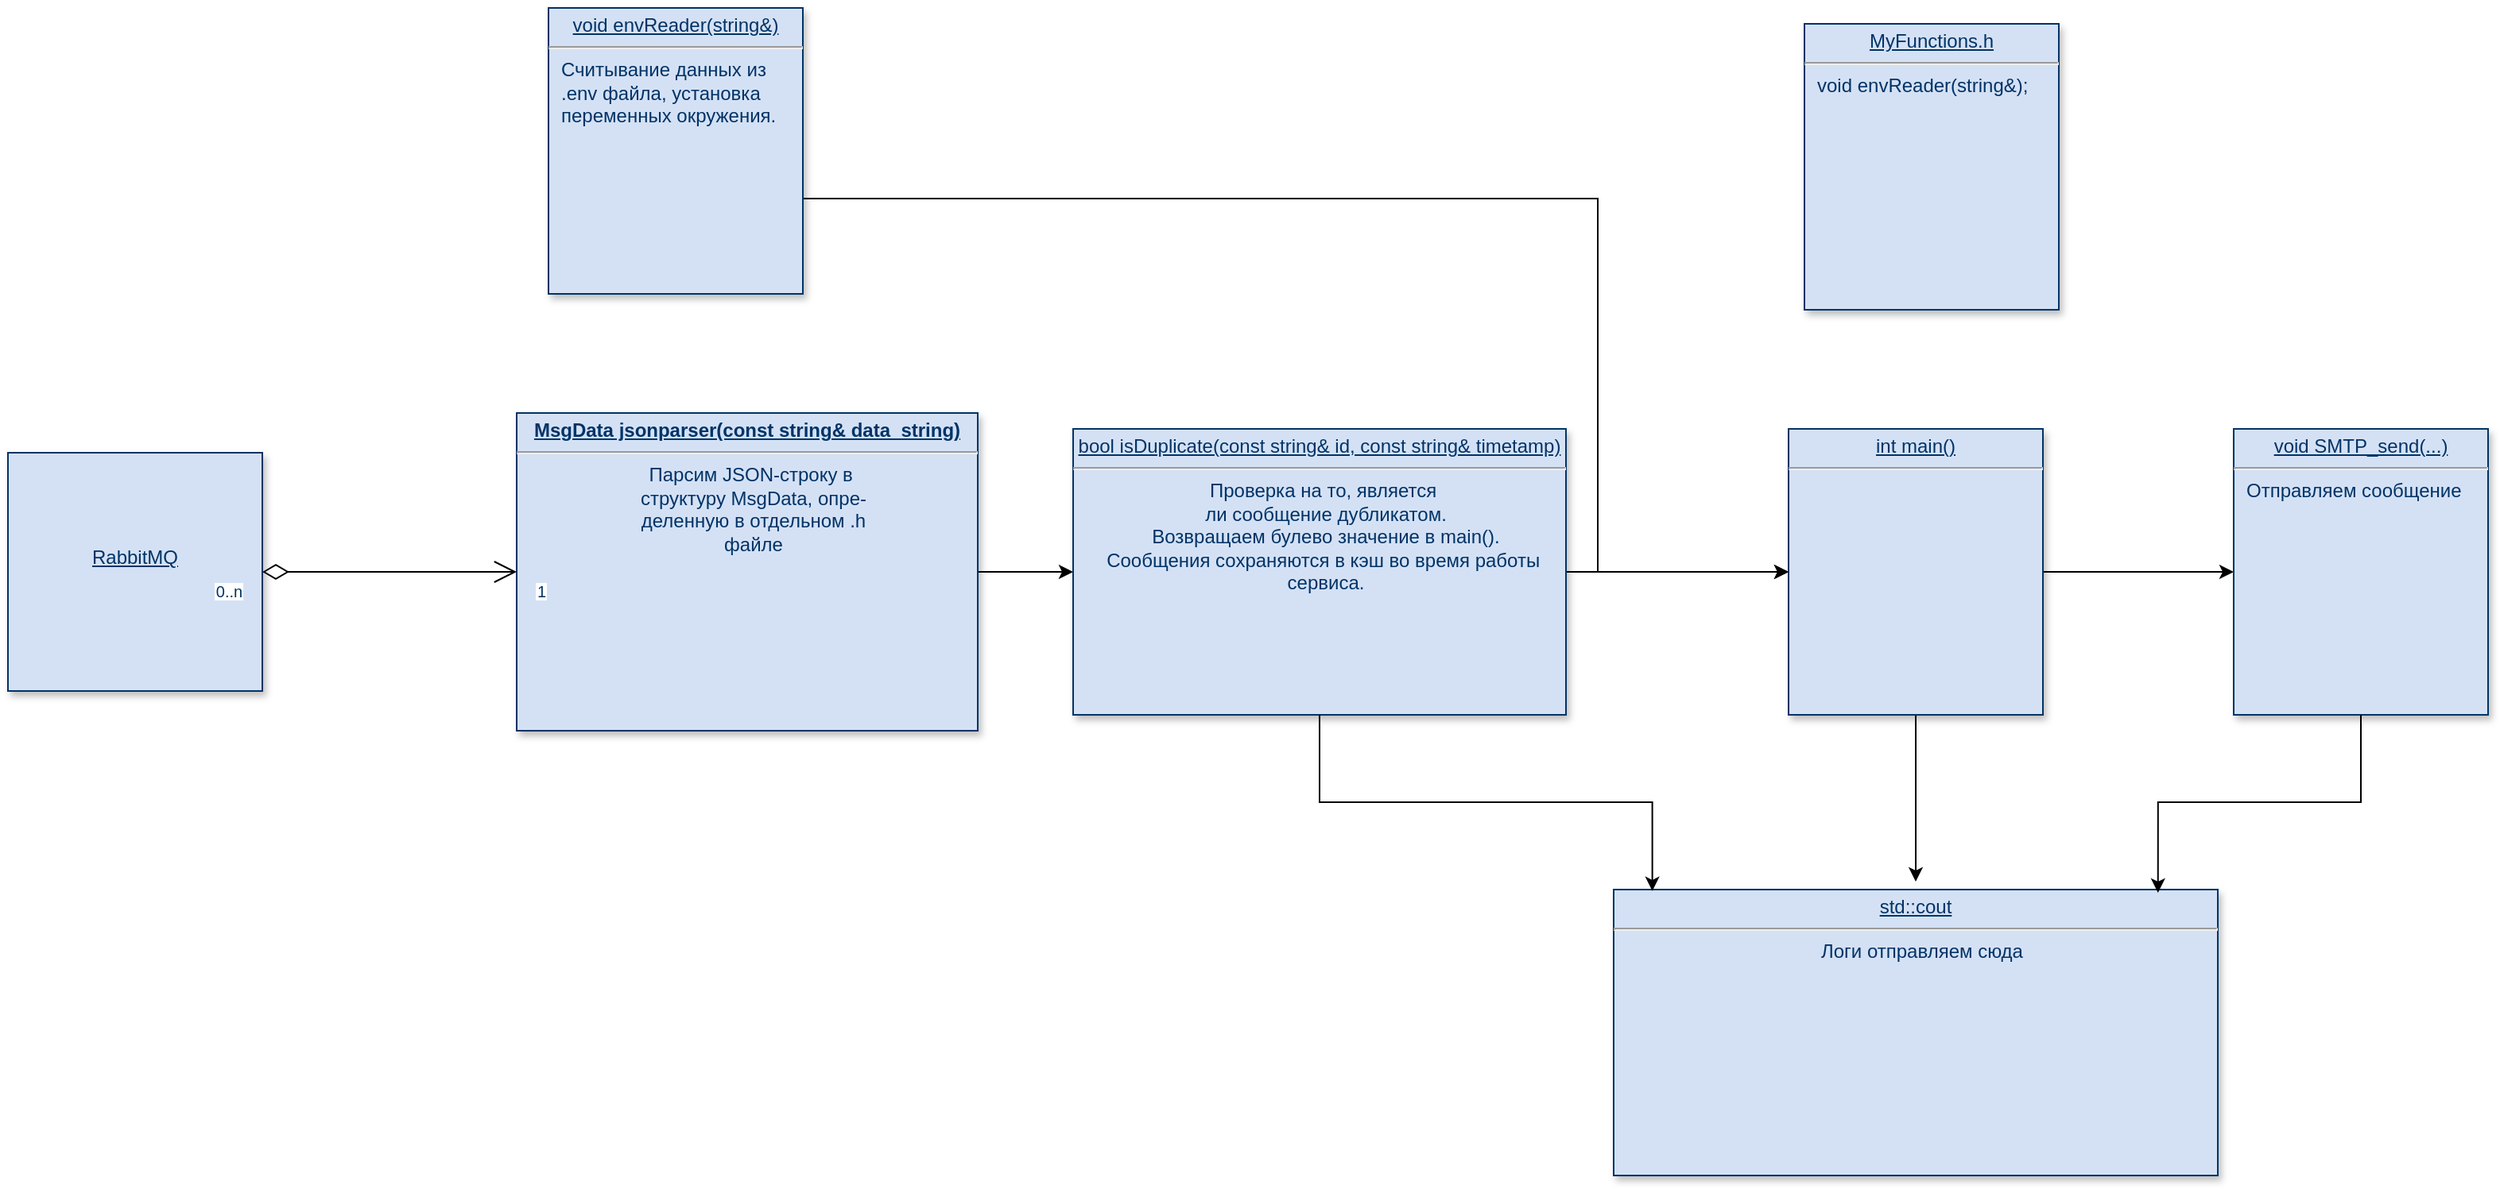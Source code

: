 <mxfile version="26.1.1">
  <diagram name="Page-1" id="efa7a0a1-bf9b-a30e-e6df-94a7791c09e9">
    <mxGraphModel dx="2457" dy="893" grid="1" gridSize="10" guides="1" tooltips="1" connect="1" arrows="1" fold="1" page="1" pageScale="1" pageWidth="826" pageHeight="1169" background="none" math="0" shadow="0">
      <root>
        <mxCell id="0" />
        <mxCell id="1" parent="0" />
        <mxCell id="azdPrCGrZkkaJcoseGKA-101" style="edgeStyle=orthogonalEdgeStyle;rounded=0;orthogonalLoop=1;jettySize=auto;html=1;entryX=0;entryY=0.5;entryDx=0;entryDy=0;exitX=1;exitY=0.367;exitDx=0;exitDy=0;exitPerimeter=0;" edge="1" parent="1" source="22" target="azdPrCGrZkkaJcoseGKA-102">
          <mxGeometry relative="1" as="geometry">
            <mxPoint x="701.92" y="258.0" as="targetPoint" />
            <mxPoint x="490" y="130" as="sourcePoint" />
            <Array as="points">
              <mxPoint x="480" y="150" />
              <mxPoint x="980" y="150" />
              <mxPoint x="980" y="385" />
            </Array>
          </mxGeometry>
        </mxCell>
        <mxCell id="22" value="&lt;p style=&quot;margin: 0px; margin-top: 4px; text-align: center; text-decoration: underline;&quot;&gt;void envReader(string&amp;amp;)&lt;/p&gt;&lt;hr&gt;&lt;p style=&quot;margin: 0px; margin-left: 8px;&quot;&gt;Считывание данных из&amp;nbsp;&lt;/p&gt;&lt;p style=&quot;margin: 0px; margin-left: 8px;&quot;&gt;.env файла, установка&amp;nbsp;&lt;/p&gt;&lt;p style=&quot;margin: 0px; margin-left: 8px;&quot;&gt;переменных окружения.&lt;/p&gt;" style="verticalAlign=top;align=left;overflow=fill;fontSize=12;fontFamily=Helvetica;html=1;strokeColor=#003366;shadow=1;fillColor=#D4E1F5;fontColor=#003366" parent="1" vertex="1">
          <mxGeometry x="320" y="30" width="160" height="180" as="geometry" />
        </mxCell>
        <mxCell id="24" value="&lt;p style=&quot;margin: 4px 0px 0px; text-decoration: underline;&quot;&gt;&lt;br&gt;&lt;/p&gt;&lt;p style=&quot;margin: 4px 0px 0px; text-decoration: underline;&quot;&gt;&lt;br&gt;&lt;/p&gt;&lt;p style=&quot;margin: 4px 0px 0px; text-decoration: underline;&quot;&gt;&lt;br&gt;&lt;/p&gt;&lt;p style=&quot;margin: 4px 0px 0px; text-decoration: underline;&quot;&gt;RabbitMQ&lt;/p&gt;" style="verticalAlign=top;align=center;overflow=fill;fontSize=12;fontFamily=Helvetica;html=1;strokeColor=#003366;shadow=1;fillColor=#D4E1F5;fontColor=#003366" parent="1" vertex="1">
          <mxGeometry x="-20.0" y="310.0" width="160" height="150" as="geometry" />
        </mxCell>
        <mxCell id="azdPrCGrZkkaJcoseGKA-105" style="edgeStyle=orthogonalEdgeStyle;rounded=0;orthogonalLoop=1;jettySize=auto;html=1;exitX=1;exitY=0.5;exitDx=0;exitDy=0;entryX=0;entryY=0.5;entryDx=0;entryDy=0;" edge="1" parent="1" source="29" target="azdPrCGrZkkaJcoseGKA-104">
          <mxGeometry relative="1" as="geometry" />
        </mxCell>
        <mxCell id="29" value="&lt;p style=&quot;margin: 0px; margin-top: 4px; text-align: center; text-decoration: underline;&quot;&gt;&lt;b&gt;MsgData jsonparser(const string&amp;amp; data_string)&lt;/b&gt;&lt;/p&gt;&lt;hr&gt;&lt;p style=&quot;text-align: center; margin: 0px 0px 0px 8px;&quot;&gt;Парсим JSON-строку в&amp;nbsp;&lt;/p&gt;&lt;p style=&quot;text-align: center; margin: 0px 0px 0px 8px;&quot;&gt;структуру MsgData, опре-&lt;/p&gt;&lt;p style=&quot;text-align: center; margin: 0px 0px 0px 8px;&quot;&gt;деленную в отдельном .h&lt;/p&gt;&lt;p style=&quot;text-align: center; margin: 0px 0px 0px 8px;&quot;&gt;файле&lt;/p&gt;" style="verticalAlign=top;align=left;overflow=fill;fontSize=12;fontFamily=Helvetica;html=1;strokeColor=#003366;shadow=1;fillColor=#D4E1F5;fontColor=#003366" parent="1" vertex="1">
          <mxGeometry x="300" y="285" width="290" height="200" as="geometry" />
        </mxCell>
        <mxCell id="99" value="" style="endArrow=open;endSize=12;startArrow=diamondThin;startSize=14;startFill=0;edgeStyle=orthogonalEdgeStyle" parent="1" source="24" target="29" edge="1">
          <mxGeometry x="369.36" y="360" as="geometry">
            <mxPoint x="529.36" y="360" as="sourcePoint" />
            <mxPoint x="369.36" y="360" as="targetPoint" />
            <Array as="points" />
          </mxGeometry>
        </mxCell>
        <mxCell id="100" value="0..n" style="resizable=0;align=left;verticalAlign=top;labelBackgroundColor=#ffffff;fontSize=10;strokeColor=#003366;shadow=1;fillColor=#D4E1F5;fontColor=#003366" parent="99" connectable="0" vertex="1">
          <mxGeometry x="-1" relative="1" as="geometry">
            <mxPoint x="-31.08" as="offset" />
          </mxGeometry>
        </mxCell>
        <mxCell id="101" value="1" style="resizable=0;align=right;verticalAlign=top;labelBackgroundColor=#ffffff;fontSize=10;strokeColor=#003366;shadow=1;fillColor=#D4E1F5;fontColor=#003366" parent="99" connectable="0" vertex="1">
          <mxGeometry x="1" relative="1" as="geometry">
            <mxPoint x="20.0" y="1.895e-13" as="offset" />
          </mxGeometry>
        </mxCell>
        <mxCell id="5tQPLrEr_7pmEAGz7JeY-122" value="&lt;p style=&quot;margin: 0px; margin-top: 4px; text-align: center; text-decoration: underline;&quot;&gt;MyFunctions.h&lt;/p&gt;&lt;hr&gt;&lt;p style=&quot;margin: 0px; margin-left: 8px;&quot;&gt;void envReader(string&amp;amp;);&lt;/p&gt;" style="verticalAlign=top;align=left;overflow=fill;fontSize=12;fontFamily=Helvetica;html=1;strokeColor=#003366;shadow=1;fillColor=#D4E1F5;fontColor=#003366" parent="1" vertex="1">
          <mxGeometry x="1110" y="40" width="160.0" height="180" as="geometry" />
        </mxCell>
        <mxCell id="azdPrCGrZkkaJcoseGKA-108" style="edgeStyle=orthogonalEdgeStyle;rounded=0;orthogonalLoop=1;jettySize=auto;html=1;exitX=1;exitY=0.5;exitDx=0;exitDy=0;entryX=0;entryY=0.5;entryDx=0;entryDy=0;" edge="1" parent="1" source="azdPrCGrZkkaJcoseGKA-102" target="azdPrCGrZkkaJcoseGKA-107">
          <mxGeometry relative="1" as="geometry" />
        </mxCell>
        <mxCell id="azdPrCGrZkkaJcoseGKA-111" style="edgeStyle=orthogonalEdgeStyle;rounded=0;orthogonalLoop=1;jettySize=auto;html=1;" edge="1" parent="1" source="azdPrCGrZkkaJcoseGKA-102">
          <mxGeometry relative="1" as="geometry">
            <mxPoint x="1180" y="580" as="targetPoint" />
          </mxGeometry>
        </mxCell>
        <mxCell id="azdPrCGrZkkaJcoseGKA-102" value="&lt;p style=&quot;margin: 0px; margin-top: 4px; text-align: center; text-decoration: underline;&quot;&gt;int main()&lt;/p&gt;&lt;hr&gt;&lt;p style=&quot;margin: 0px; margin-left: 8px;&quot;&gt;&lt;br&gt;&lt;/p&gt;" style="verticalAlign=top;align=left;overflow=fill;fontSize=12;fontFamily=Helvetica;html=1;strokeColor=#003366;shadow=1;fillColor=#D4E1F5;fontColor=#003366" vertex="1" parent="1">
          <mxGeometry x="1100" y="295" width="160.0" height="180" as="geometry" />
        </mxCell>
        <mxCell id="azdPrCGrZkkaJcoseGKA-106" style="rounded=0;orthogonalLoop=1;jettySize=auto;html=1;exitX=1;exitY=0.5;exitDx=0;exitDy=0;entryX=0;entryY=0.5;entryDx=0;entryDy=0;" edge="1" parent="1" source="azdPrCGrZkkaJcoseGKA-104" target="azdPrCGrZkkaJcoseGKA-102">
          <mxGeometry relative="1" as="geometry">
            <mxPoint x="990" y="385" as="targetPoint" />
          </mxGeometry>
        </mxCell>
        <mxCell id="azdPrCGrZkkaJcoseGKA-104" value="&lt;p style=&quot;margin: 0px; margin-top: 4px; text-align: center; text-decoration: underline;&quot;&gt;bool isDuplicate(const string&amp;amp; id, const string&amp;amp; timetamp)&lt;/p&gt;&lt;hr&gt;&lt;p style=&quot;text-align: center; margin: 0px 0px 0px 8px;&quot;&gt;Проверка на то, является&amp;nbsp;&lt;/p&gt;&lt;p style=&quot;text-align: center; margin: 0px 0px 0px 8px;&quot;&gt;ли сообщение дубликатом.&lt;/p&gt;&lt;p style=&quot;text-align: center; margin: 0px 0px 0px 8px;&quot;&gt;Возвращаем булево значение в main().&lt;/p&gt;&lt;p style=&quot;text-align: center; margin: 0px 0px 0px 8px;&quot;&gt;Сообщения сохраняются в кэш во время работы&amp;nbsp;&lt;/p&gt;&lt;p style=&quot;text-align: center; margin: 0px 0px 0px 8px;&quot;&gt;сервиса.&lt;/p&gt;" style="verticalAlign=top;align=left;overflow=fill;fontSize=12;fontFamily=Helvetica;html=1;strokeColor=#003366;shadow=1;fillColor=#D4E1F5;fontColor=#003366" vertex="1" parent="1">
          <mxGeometry x="650" y="295" width="310" height="180" as="geometry" />
        </mxCell>
        <mxCell id="azdPrCGrZkkaJcoseGKA-107" value="&lt;p style=&quot;margin: 0px; margin-top: 4px; text-align: center; text-decoration: underline;&quot;&gt;void SMTP_send(...)&lt;/p&gt;&lt;hr&gt;&lt;p style=&quot;margin: 0px; margin-left: 8px;&quot;&gt;Отправляем сообщение&amp;nbsp;&lt;/p&gt;" style="verticalAlign=top;align=left;overflow=fill;fontSize=12;fontFamily=Helvetica;html=1;strokeColor=#003366;shadow=1;fillColor=#D4E1F5;fontColor=#003366" vertex="1" parent="1">
          <mxGeometry x="1380" y="295" width="160.0" height="180" as="geometry" />
        </mxCell>
        <mxCell id="azdPrCGrZkkaJcoseGKA-109" value="&lt;p style=&quot;margin: 0px; margin-top: 4px; text-align: center; text-decoration: underline;&quot;&gt;std::cout&lt;/p&gt;&lt;hr&gt;&lt;p style=&quot;text-align: center; margin: 0px 0px 0px 8px;&quot;&gt;Логи отправляем сюда&lt;/p&gt;&lt;p style=&quot;text-align: center; margin: 0px 0px 0px 8px;&quot;&gt;&lt;br&gt;&lt;/p&gt;" style="verticalAlign=top;align=left;overflow=fill;fontSize=12;fontFamily=Helvetica;html=1;strokeColor=#003366;shadow=1;fillColor=#D4E1F5;fontColor=#003366" vertex="1" parent="1">
          <mxGeometry x="990" y="585" width="380" height="180" as="geometry" />
        </mxCell>
        <mxCell id="azdPrCGrZkkaJcoseGKA-110" style="edgeStyle=orthogonalEdgeStyle;rounded=0;orthogonalLoop=1;jettySize=auto;html=1;exitX=0.5;exitY=1;exitDx=0;exitDy=0;entryX=0.064;entryY=0.005;entryDx=0;entryDy=0;entryPerimeter=0;" edge="1" parent="1" source="azdPrCGrZkkaJcoseGKA-104" target="azdPrCGrZkkaJcoseGKA-109">
          <mxGeometry relative="1" as="geometry" />
        </mxCell>
        <mxCell id="azdPrCGrZkkaJcoseGKA-112" style="edgeStyle=orthogonalEdgeStyle;rounded=0;orthogonalLoop=1;jettySize=auto;html=1;exitX=0.5;exitY=1;exitDx=0;exitDy=0;entryX=0.901;entryY=0.011;entryDx=0;entryDy=0;entryPerimeter=0;" edge="1" parent="1" source="azdPrCGrZkkaJcoseGKA-107" target="azdPrCGrZkkaJcoseGKA-109">
          <mxGeometry relative="1" as="geometry" />
        </mxCell>
      </root>
    </mxGraphModel>
  </diagram>
</mxfile>
